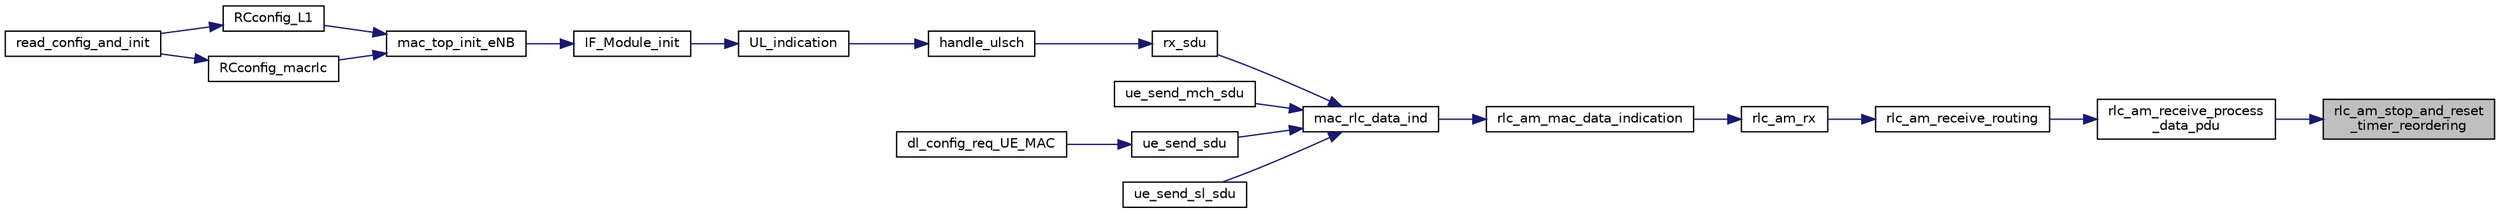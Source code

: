 digraph "rlc_am_stop_and_reset_timer_reordering"
{
 // LATEX_PDF_SIZE
  edge [fontname="Helvetica",fontsize="10",labelfontname="Helvetica",labelfontsize="10"];
  node [fontname="Helvetica",fontsize="10",shape=record];
  rankdir="RL";
  Node1 [label="rlc_am_stop_and_reset\l_timer_reordering",height=0.2,width=0.4,color="black", fillcolor="grey75", style="filled", fontcolor="black",tooltip="Stop and reset the timer reordering."];
  Node1 -> Node2 [dir="back",color="midnightblue",fontsize="10",style="solid",fontname="Helvetica"];
  Node2 [label="rlc_am_receive_process\l_data_pdu",height=0.2,width=0.4,color="black", fillcolor="white", style="filled",URL="$group__em.html#ga0213c0c16e0bfbc2babffef6b465c3ef",tooltip="Process an incoming data PDU received from MAC layer."];
  Node2 -> Node3 [dir="back",color="midnightblue",fontsize="10",style="solid",fontname="Helvetica"];
  Node3 [label="rlc_am_receive_routing",height=0.2,width=0.4,color="black", fillcolor="white", style="filled",URL="$group__em.html#ga0f7e36225f818404e52a6cc0d4355ffb",tooltip="Convert transport blocks received from MAC layer into RLC AM PDUs, and dispatch to the right processi..."];
  Node3 -> Node4 [dir="back",color="midnightblue",fontsize="10",style="solid",fontname="Helvetica"];
  Node4 [label="rlc_am_rx",height=0.2,width=0.4,color="black", fillcolor="white", style="filled",URL="$group__em.html#gabfe726b5c8b58ca4532aa8f095e6673c",tooltip="Process the received PDUs from lower layer."];
  Node4 -> Node5 [dir="back",color="midnightblue",fontsize="10",style="solid",fontname="Helvetica"];
  Node5 [label="rlc_am_mac_data_indication",height=0.2,width=0.4,color="black", fillcolor="white", style="filled",URL="$group__em.html#ga9c65fec6a21dda19f0adadd43bd1bb7c",tooltip="Receive PDUs from lower layer MAC."];
  Node5 -> Node6 [dir="back",color="midnightblue",fontsize="10",style="solid",fontname="Helvetica"];
  Node6 [label="mac_rlc_data_ind",height=0.2,width=0.4,color="black", fillcolor="white", style="filled",URL="$group__em.html#ga063e617810daf9edd632c8df0f569f25",tooltip=" "];
  Node6 -> Node7 [dir="back",color="midnightblue",fontsize="10",style="solid",fontname="Helvetica"];
  Node7 [label="rx_sdu",height=0.2,width=0.4,color="black", fillcolor="white", style="filled",URL="$group____mac.html#gafa4fade9588c7ec028d474b53b37c11e",tooltip=" "];
  Node7 -> Node8 [dir="back",color="midnightblue",fontsize="10",style="solid",fontname="Helvetica"];
  Node8 [label="handle_ulsch",height=0.2,width=0.4,color="black", fillcolor="white", style="filled",URL="$IF__Module_8c.html#afb0615963db57d6fffb3d2d35befba28",tooltip=" "];
  Node8 -> Node9 [dir="back",color="midnightblue",fontsize="10",style="solid",fontname="Helvetica"];
  Node9 [label="UL_indication",height=0.2,width=0.4,color="black", fillcolor="white", style="filled",URL="$IF__Module_8h.html#a0e2ef22a02b2c6683ab06f6d53f92e4d",tooltip=" "];
  Node9 -> Node10 [dir="back",color="midnightblue",fontsize="10",style="solid",fontname="Helvetica"];
  Node10 [label="IF_Module_init",height=0.2,width=0.4,color="black", fillcolor="white", style="filled",URL="$IF__Module_8h.html#a889f718a2d163ae240f8aa0732d35a81",tooltip=" "];
  Node10 -> Node11 [dir="back",color="midnightblue",fontsize="10",style="solid",fontname="Helvetica"];
  Node11 [label="mac_top_init_eNB",height=0.2,width=0.4,color="black", fillcolor="white", style="filled",URL="$group____mac.html#ga7b366a80fdb7f92ef5b4418560f2c330",tooltip=" "];
  Node11 -> Node12 [dir="back",color="midnightblue",fontsize="10",style="solid",fontname="Helvetica"];
  Node12 [label="RCconfig_L1",height=0.2,width=0.4,color="black", fillcolor="white", style="filled",URL="$group____enb__app.html#gaf0a0b784f891b689029fdac80981bb48",tooltip=" "];
  Node12 -> Node13 [dir="back",color="midnightblue",fontsize="10",style="solid",fontname="Helvetica"];
  Node13 [label="read_config_and_init",height=0.2,width=0.4,color="black", fillcolor="white", style="filled",URL="$group____enb__app.html#gafd8182cd803334f6a7df61898dc81389",tooltip=" "];
  Node11 -> Node14 [dir="back",color="midnightblue",fontsize="10",style="solid",fontname="Helvetica"];
  Node14 [label="RCconfig_macrlc",height=0.2,width=0.4,color="black", fillcolor="white", style="filled",URL="$group____enb__app.html#gad938d81629b25898f7beb6f9c854846b",tooltip=" "];
  Node14 -> Node13 [dir="back",color="midnightblue",fontsize="10",style="solid",fontname="Helvetica"];
  Node6 -> Node15 [dir="back",color="midnightblue",fontsize="10",style="solid",fontname="Helvetica"];
  Node15 [label="ue_send_mch_sdu",height=0.2,width=0.4,color="black", fillcolor="white", style="filled",URL="$group____mac.html#ga1a523251e23101d551f32120b59821d6",tooltip=" "];
  Node6 -> Node16 [dir="back",color="midnightblue",fontsize="10",style="solid",fontname="Helvetica"];
  Node16 [label="ue_send_sdu",height=0.2,width=0.4,color="black", fillcolor="white", style="filled",URL="$group____mac.html#ga0e048d86d492024a8081694c4db1b205",tooltip=" "];
  Node16 -> Node17 [dir="back",color="midnightblue",fontsize="10",style="solid",fontname="Helvetica"];
  Node17 [label="dl_config_req_UE_MAC",height=0.2,width=0.4,color="black", fillcolor="white", style="filled",URL="$phy__stub__UE_8h.html#a72d909a6a600ac50080469c6b113d330",tooltip=" "];
  Node6 -> Node18 [dir="back",color="midnightblue",fontsize="10",style="solid",fontname="Helvetica"];
  Node18 [label="ue_send_sl_sdu",height=0.2,width=0.4,color="black", fillcolor="white", style="filled",URL="$group____mac.html#ga772d4b4e4d68df2cb7b07293bc786673",tooltip=" "];
}

